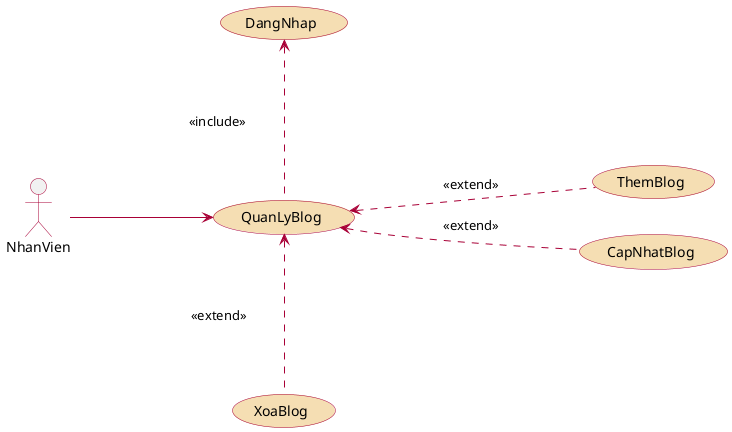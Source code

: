 @startuml
left to right direction
actor NhanVien #line:A80036;
usecase QuanLyBlog #Wheat;line:A80036;
usecase DangNhap #Wheat;line:A80036;
usecase ThemBlog #Wheat;line:A80036;
usecase CapNhatBlog #Wheat;line:A80036;
usecase XoaBlog #Wheat;line:A80036;

NhanVien  --> QuanLyBlog #line:A80036 : \t\t\t
QuanLyBlog  .left.>  DangNhap #line:A80036 : \n\n\n<<include>> \n\n\n
QuanLyBlog  <.down.  ThemBlog #line:A80036 : \t\t <<extend>> \t\t
QuanLyBlog  <.down.  CapNhatBlog #line:A80036 : \t\t <<extend>> \t\t
QuanLyBlog  <.right.  XoaBlog #line:A80036 : \n\n\n <<extend>> \n\n\n
@endum